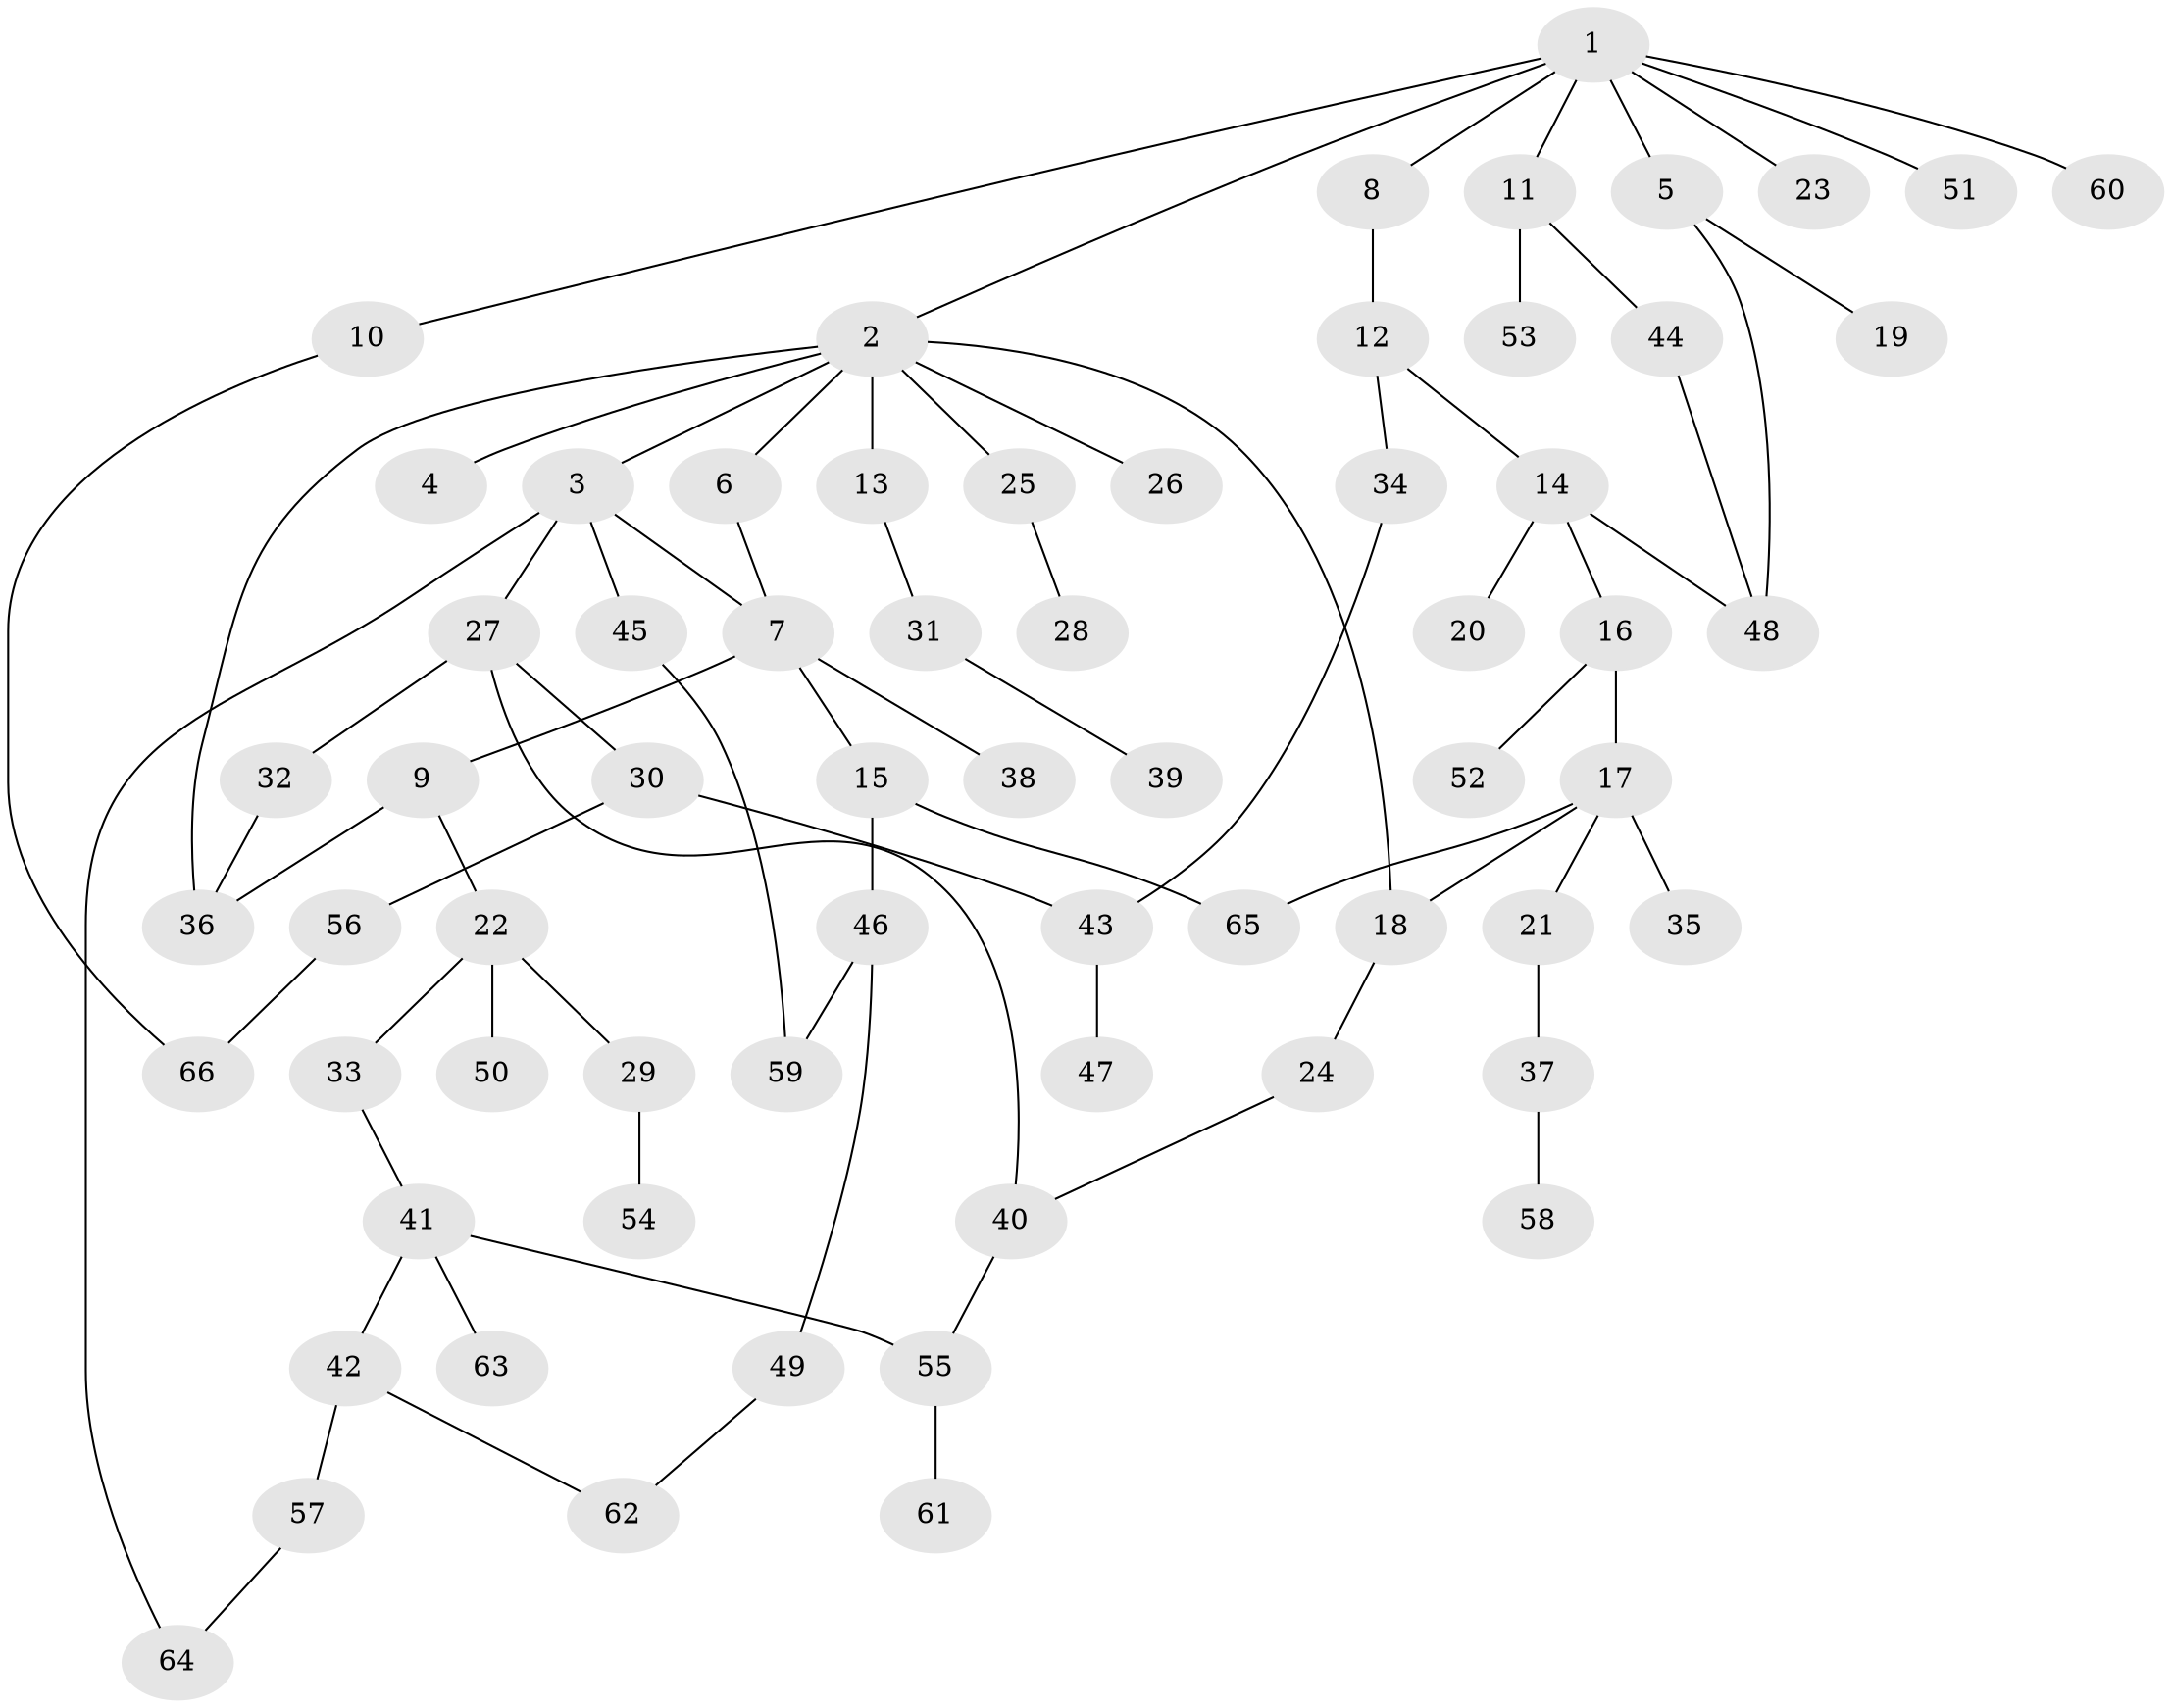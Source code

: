 // Generated by graph-tools (version 1.1) at 2025/49/03/09/25 03:49:20]
// undirected, 66 vertices, 79 edges
graph export_dot {
graph [start="1"]
  node [color=gray90,style=filled];
  1;
  2;
  3;
  4;
  5;
  6;
  7;
  8;
  9;
  10;
  11;
  12;
  13;
  14;
  15;
  16;
  17;
  18;
  19;
  20;
  21;
  22;
  23;
  24;
  25;
  26;
  27;
  28;
  29;
  30;
  31;
  32;
  33;
  34;
  35;
  36;
  37;
  38;
  39;
  40;
  41;
  42;
  43;
  44;
  45;
  46;
  47;
  48;
  49;
  50;
  51;
  52;
  53;
  54;
  55;
  56;
  57;
  58;
  59;
  60;
  61;
  62;
  63;
  64;
  65;
  66;
  1 -- 2;
  1 -- 5;
  1 -- 8;
  1 -- 10;
  1 -- 11;
  1 -- 23;
  1 -- 51;
  1 -- 60;
  2 -- 3;
  2 -- 4;
  2 -- 6;
  2 -- 13;
  2 -- 25;
  2 -- 26;
  2 -- 36;
  2 -- 18;
  3 -- 27;
  3 -- 45;
  3 -- 64;
  3 -- 7;
  5 -- 19;
  5 -- 48;
  6 -- 7;
  7 -- 9;
  7 -- 15;
  7 -- 38;
  8 -- 12;
  9 -- 22;
  9 -- 36;
  10 -- 66;
  11 -- 44;
  11 -- 53;
  12 -- 14;
  12 -- 34;
  13 -- 31;
  14 -- 16;
  14 -- 20;
  14 -- 48;
  15 -- 46;
  15 -- 65;
  16 -- 17;
  16 -- 52;
  17 -- 18;
  17 -- 21;
  17 -- 35;
  17 -- 65;
  18 -- 24;
  21 -- 37;
  22 -- 29;
  22 -- 33;
  22 -- 50;
  24 -- 40;
  25 -- 28;
  27 -- 30;
  27 -- 32;
  27 -- 40;
  29 -- 54;
  30 -- 43;
  30 -- 56;
  31 -- 39;
  32 -- 36;
  33 -- 41;
  34 -- 43;
  37 -- 58;
  40 -- 55;
  41 -- 42;
  41 -- 63;
  41 -- 55;
  42 -- 57;
  42 -- 62;
  43 -- 47;
  44 -- 48;
  45 -- 59;
  46 -- 49;
  46 -- 59;
  49 -- 62;
  55 -- 61;
  56 -- 66;
  57 -- 64;
}
